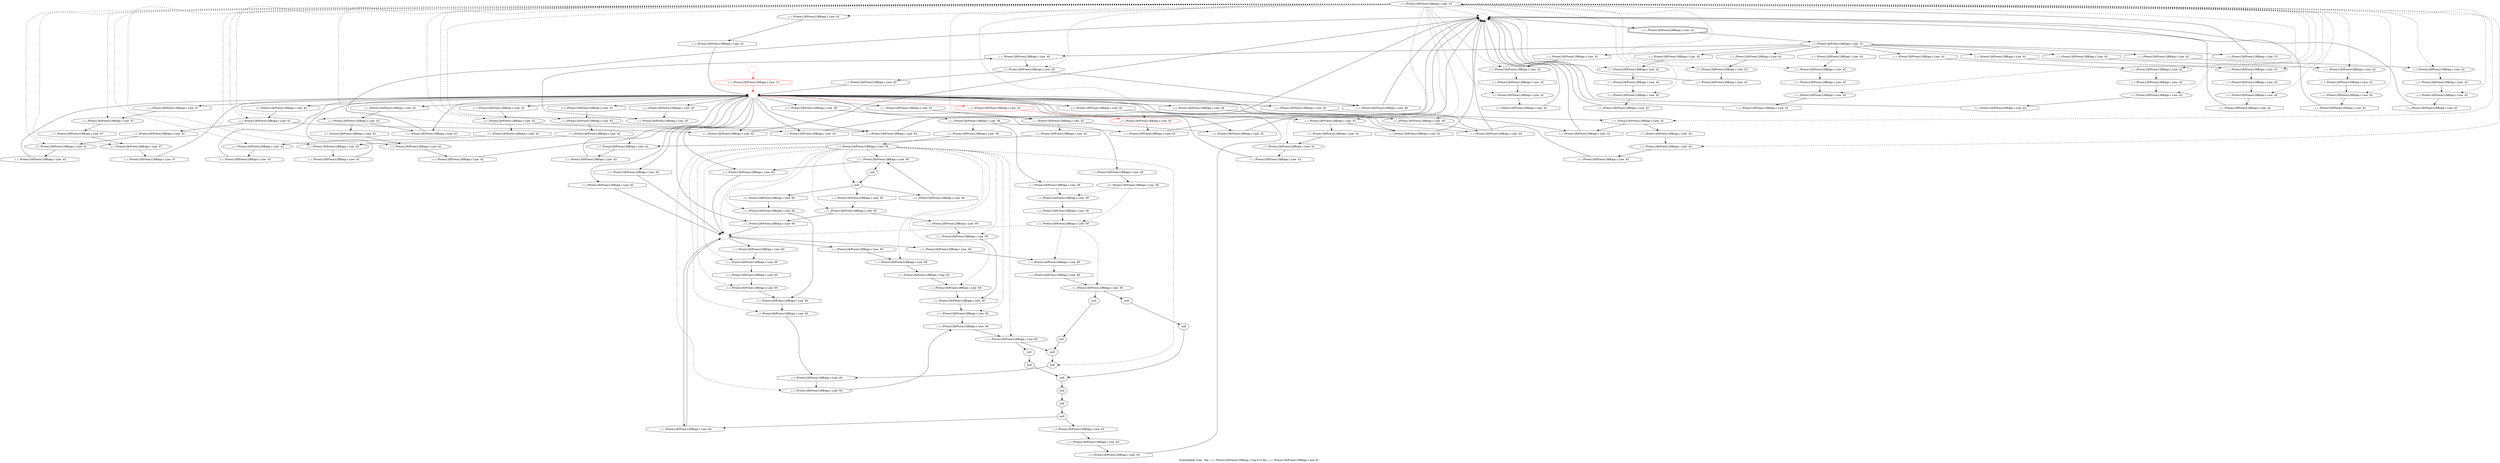 digraph "Vulnerability from 'file ../../../Preon128/Preon128B/api.c line 8 to file ../../../Preon128/Preon128B/api.c line 42 '  "{
label="Vulnerability from  'file ../../../Preon128/Preon128B/api.c line 8 to file ../../../Preon128/Preon128B/api.c line 42 ' ";
node_1162[shape=ellipse,style=solid,label="../../../Preon128/Preon128B/api.c Line  23"]
node_1159[shape=ellipse,style=dashed,label=""]
"node_1162"->"node_1159" [style=dashed]
node_1230[shape=ellipse,style=solid,label="../../../Preon128/Preon128B/api.c Line  42"]
"node_1162"->"node_1230" [style=dashed]
node_1232[shape=ellipse,style=solid,label="../../../Preon128/Preon128B/api.c Line  42"]
"node_1162"->"node_1232" [style=dashed]
node_1259[shape=ellipse,style=solid,label="../../../Preon128/Preon128B/api.c Line  47"]
"node_1162"->"node_1259" [style=dashed]
node_1190[shape=ellipse,style=solid,label="../../../Preon128/Preon128B/api.c Line  42"]
"node_1162"->"node_1190" [style=dashed]
node_1173[shape=ellipse,style=solid,label="../../../Preon128/Preon128B/api.c Line  42"]
"node_1162"->"node_1173" [style=dashed]
node_1261[shape=ellipse,style=solid,label="../../../Preon128/Preon128B/api.c Line  47"]
"node_1162"->"node_1261" [style=dashed]
node_1195[shape=ellipse,style=solid,label="../../../Preon128/Preon128B/api.c Line  42"]
"node_1162"->"node_1195" [style=dashed]
node_1241[shape=ellipse,style=solid,label="../../../Preon128/Preon128B/api.c Line  42"]
"node_1162"->"node_1241" [style=dashed]
node_1243[shape=ellipse,style=solid,label="../../../Preon128/Preon128B/api.c Line  42"]
"node_1162"->"node_1243" [style=dashed]
node_1245[shape=ellipse,style=solid,label="../../../Preon128/Preon128B/api.c Line  42"]
"node_1162"->"node_1245" [style=dashed]
node_1186[shape=ellipse,style=solid,label="../../../Preon128/Preon128B/api.c Line  42"]
"node_1162"->"node_1186" [style=dashed]
node_1250[shape=ellipse,style=solid,label="../../../Preon128/Preon128B/api.c Line  44"]
"node_1162"->"node_1250" [style=dashed]
node_1177[shape=ellipse,style=solid,label="../../../Preon128/Preon128B/api.c Line  42"]
"node_1162"->"node_1177" [style=dashed]
node_1217[shape=ellipse,style=solid,label="../../../Preon128/Preon128B/api.c Line  42"]
"node_1162"->"node_1217" [style=dashed]
node_1188[shape=ellipse,style=solid,label="../../../Preon128/Preon128B/api.c Line  42"]
"node_1162"->"node_1188" [style=dashed]
node_1179[shape=ellipse,style=solid,label="../../../Preon128/Preon128B/api.c Line  42"]
"node_1162"->"node_1179" [style=dashed]
node_1200[shape=ellipse,style=solid,label="../../../Preon128/Preon128B/api.c Line  42"]
"node_1162"->"node_1200" [style=dashed]
node_1202[shape=ellipse,style=solid,label="../../../Preon128/Preon128B/api.c Line  42"]
"node_1162"->"node_1202" [style=dashed]
node_1168[shape=ellipse,style=solid,label="../../../Preon128/Preon128B/api.c Line  42"]
"node_1162"->"node_1168" [style=dashed]
node_1221[shape=ellipse,style=solid,label="../../../Preon128/Preon128B/api.c Line  42"]
"node_1162"->"node_1221" [style=dashed]
node_1223[shape=ellipse,style=solid,label="../../../Preon128/Preon128B/api.c Line  42"]
"node_1162"->"node_1223" [style=dashed]
node_1184[shape=ellipse,style=solid,label="../../../Preon128/Preon128B/api.c Line  42"]
"node_1162"->"node_1184" [style=dashed]
node_1228[shape=ellipse,style=solid,label="../../../Preon128/Preon128B/api.c Line  42"]
"node_1162"->"node_1228" [style=dashed]
node_1175[shape=ellipse,style=solid,label="../../../Preon128/Preon128B/api.c Line  42"]
"node_1162"->"node_1175" [style=dashed]
node_1234[shape=ellipse,style=solid,label="../../../Preon128/Preon128B/api.c Line  42"]
"node_1162"->"node_1234" [style=dashed]
node_1164[shape=ellipse,style=solid,label="../../../Preon128/Preon128B/api.c Line  42"]
"node_1162"->"node_1164" [style=dashed]
node_1209[shape=ellipse,style=solid,label="../../../Preon128/Preon128B/api.c Line  42"]
"node_1162"->"node_1209" [style=dashed]
node_1211[shape=ellipse,style=solid,label="../../../Preon128/Preon128B/api.c Line  42", color=red]
"node_1162"->"node_1211" [style=dashed]
node_1207[shape=ellipse,style=solid,label="../../../Preon128/Preon128B/api.c Line  42"]
"node_1162"->"node_1207" [style=dashed]
node_1219[shape=ellipse,style=solid,label="../../../Preon128/Preon128B/api.c Line  42"]
"node_1162"->"node_1219" [style=dashed]
node_1197[shape=ellipse,style=solid,label="../../../Preon128/Preon128B/api.c Line  42"]
"node_1162"->"node_1197" [style=dashed]
node_1166[shape=ellipse,style=solid,label="../../../Preon128/Preon128B/api.c Line  42"]
"node_1162"->"node_1166" [style=dashed]
node_1253[shape=ellipse,style=solid,label="../../../Preon128/Preon128B/api.c Line  45"]
"node_1162"->"node_1253" [style=dashed]
node_1255[shape=ellipse,style=solid,label="../../../Preon128/Preon128B/api.c Line  45"]
"node_1162"->"node_1255" [style=dashed]
node_1239[shape=ellipse,style=solid,label="../../../Preon128/Preon128B/api.c Line  42"]
"node_1162"->"node_1239" [style=dashed]
node_1213[shape=ellipse,style=solid,label="../../../Preon128/Preon128B/api.c Line  42"]
"node_1162"->"node_1213" [style=dashed]
node_1161[shape=doubleoctagon,style=solid,label="../../../Preon128/Preon128B/api.c Line  22"]
node_1160[shape=ellipse,style=solid,label="../../../Preon128/Preon128B/api.c Line  22"]
"node_1161"->"node_1160"
node_1229[shape=octagon,style=solid,label="../../../Preon128/Preon128B/api.c Line  42"]
"node_1160"->"node_1229"
node_1174[shape=octagon,style=solid,label="../../../Preon128/Preon128B/api.c Line  42"]
"node_1160"->"node_1174"
node_1256[shape=octagon,style=solid,label="../../../Preon128/Preon128B/api.c Line  45"]
"node_1160"->"node_1256"
node_1196[shape=octagon,style=solid,label="../../../Preon128/Preon128B/api.c Line  42"]
"node_1160"->"node_1196"
node_1163[shape=octagon,style=solid,label="../../../Preon128/Preon128B/api.c Line  23"]
"node_1160"->"node_1163"
node_1185[shape=octagon,style=solid,label="../../../Preon128/Preon128B/api.c Line  42"]
"node_1160"->"node_1185"
node_1165[shape=octagon,style=solid,label="../../../Preon128/Preon128B/api.c Line  42"]
"node_1160"->"node_1165"
node_1208[shape=octagon,style=solid,label="../../../Preon128/Preon128B/api.c Line  42"]
"node_1160"->"node_1208"
node_1218[shape=octagon,style=solid,label="../../../Preon128/Preon128B/api.c Line  42"]
"node_1160"->"node_1218"
node_1240[shape=octagon,style=solid,label="../../../Preon128/Preon128B/api.c Line  42"]
"node_1160"->"node_1240"
"node_1159"->"node_1161"
node_1158[shape=octagon,style=solid,label="../../../Preon128/Preon128B/api.c Line  11", color=red]
node_1157[shape=ellipse,style=dashed,label="", color=red]
"node_1158"->"node_1157" [color=red]
node_1258[shape=octagon,style=solid,label="../../../Preon128/Preon128B/api.c Line  46"]
"node_1157"->"node_1258"
node_1260[shape=octagon,style=solid,label="../../../Preon128/Preon128B/api.c Line  47"]
"node_1157"->"node_1260"
node_1264[shape=octagon,style=solid,label="../../../Preon128/Preon128B/api.c Line  56"]
"node_1157"->"node_1264"
node_1319[shape=octagon,style=solid,label="../../../Preon128/Preon128B/api.c Line  62"]
"node_1157"->"node_1319"
node_1310[shape=octagon,style=solid,label="../../../Preon128/Preon128B/api.c Line  60"]
"node_1157"->"node_1310"
node_1244[shape=octagon,style=solid,label="../../../Preon128/Preon128B/api.c Line  42"]
"node_1157"->"node_1244"
node_1293[shape=octagon,style=solid,label="../../../Preon128/Preon128B/api.c Line  60"]
"node_1157"->"node_1293"
node_1248[shape=octagon,style=solid,label="../../../Preon128/Preon128B/api.c Line  42"]
"node_1157"->"node_1248"
node_1215[shape=octagon,style=solid,label="../../../Preon128/Preon128B/api.c Line  42"]
"node_1157"->"node_1215"
node_1189[shape=octagon,style=solid,label="../../../Preon128/Preon128B/api.c Line  42"]
"node_1157"->"node_1189"
node_1182[shape=octagon,style=solid,label="../../../Preon128/Preon128B/api.c Line  42"]
"node_1157"->"node_1182"
node_1178[shape=octagon,style=solid,label="../../../Preon128/Preon128B/api.c Line  42"]
"node_1157"->"node_1178"
node_1201[shape=octagon,style=solid,label="../../../Preon128/Preon128B/api.c Line  42"]
"node_1157"->"node_1201"
node_1205[shape=octagon,style=solid,label="../../../Preon128/Preon128B/api.c Line  42"]
"node_1157"->"node_1205"
node_1193[shape=octagon,style=solid,label="../../../Preon128/Preon128B/api.c Line  42"]
"node_1157"->"node_1193"
node_1171[shape=octagon,style=solid,label="../../../Preon128/Preon128B/api.c Line  42"]
"node_1157"->"node_1171"
node_1222[shape=octagon,style=solid,label="../../../Preon128/Preon128B/api.c Line  42"]
"node_1157"->"node_1222"
node_1167[shape=octagon,style=solid,label="../../../Preon128/Preon128B/api.c Line  42"]
"node_1157"->"node_1167"
node_1226[shape=octagon,style=solid,label="../../../Preon128/Preon128B/api.c Line  42"]
"node_1157"->"node_1226"
node_1233[shape=octagon,style=solid,label="../../../Preon128/Preon128B/api.c Line  42"]
"node_1157"->"node_1233"
node_1272[shape=octagon,style=solid,label="../../../Preon128/Preon128B/api.c Line  60"]
"node_1157"->"node_1272"
node_1251[shape=octagon,style=solid,label="../../../Preon128/Preon128B/api.c Line  44"]
"node_1157"->"node_1251"
node_1252[shape=octagon,style=solid,label="../../../Preon128/Preon128B/api.c Line  44"]
"node_1157"->"node_1252"
node_1254[shape=octagon,style=solid,label="../../../Preon128/Preon128B/api.c Line  45"]
"node_1157"->"node_1254"
node_1237[shape=octagon,style=solid,label="../../../Preon128/Preon128B/api.c Line  42"]
"node_1157"->"node_1237"
node_1212[shape=octagon,style=solid,label="../../../Preon128/Preon128B/api.c Line  42", color=red]
"node_1157"->"node_1212" [color=red]
node_1156[shape=ellipse,style=dashed,label="", color=red]
"node_1156"->"node_1158" [color=red]
"node_1229"->"node_1228"
node_1238[shape=octagon,style=solid,label="../../../Preon128/Preon128B/api.c Line  42"]
"node_1230"->"node_1238"
node_1231[shape=octagon,style=solid,label="../../../Preon128/Preon128B/api.c Line  42"]
"node_1231"->"node_1230"
node_1235[shape=octagon,style=solid,label="../../../Preon128/Preon128B/api.c Line  42"]
"node_1232"->"node_1235"
"node_1232"->"node_1237"
"node_1174"->"node_1173"
"node_1256"->"node_1255"
node_1257[shape=octagon,style=solid,label="../../../Preon128/Preon128B/api.c Line  45"]
"node_1257"->"node_1157"
"node_1258"->"node_1159"
node_1262[shape=octagon,style=solid,label="../../../Preon128/Preon128B/api.c Line  47"]
"node_1259"->"node_1262"
"node_1260"->"node_1259"
node_1192[shape=octagon,style=solid,label="../../../Preon128/Preon128B/api.c Line  42"]
"node_1190"->"node_1192"
node_1191[shape=octagon,style=solid,label="../../../Preon128/Preon128B/api.c Line  42"]
"node_1191"->"node_1190"
node_1176[shape=octagon,style=solid,label="../../../Preon128/Preon128B/api.c Line  42"]
"node_1173"->"node_1176"
node_1199[shape=octagon,style=solid,label="../../../Preon128/Preon128B/api.c Line  47"]
"node_1261"->"node_1199"
"node_1262"->"node_1261"
node_1263[shape=ellipse,style=solid,label="../../../Preon128/Preon128B/api.c Line  56"]
node_1266[shape=octagon,style=solid,label="../../../Preon128/Preon128B/api.c Line  58"]
"node_1263"->"node_1266"
node_1268[shape=octagon,style=solid,label="../../../Preon128/Preon128B/api.c Line  58"]
"node_1263"->"node_1268"
node_1282[shape=octagon,style=solid,label="../../../Preon128/Preon128B/api.c Line  58"]
"node_1263"->"node_1282"
"node_1264"->"node_1263"
node_1265[shape=ellipse,style=solid,label="../../../Preon128/Preon128B/api.c Line  58"]
node_1267[shape=ellipse,style=solid,label="../../../Preon128/Preon128B/api.c Line  58"]
"node_1265"->"node_1267" [style=dashed]
node_1269[shape=ellipse,style=solid,label="../../../Preon128/Preon128B/api.c Line  58"]
"node_1265"->"node_1269" [style=dashed]
node_1194[shape=octagon,style=solid,label="../../../Preon128/Preon128B/api.c Line  42"]
"node_1194"->"node_1159"
node_1198[shape=octagon,style=solid,label="../../../Preon128/Preon128B/api.c Line  42"]
"node_1195"->"node_1198"
"node_1196"->"node_1195"
node_1318[shape=octagon,style=solid,label="null"]
node_1317[shape=ellipse,style=solid,label="null"]
"node_1318"->"node_1317"
node_1271[shape=ellipse,style=dashed,label=""]
"node_1319"->"node_1271"
node_1320[shape=ellipse,style=solid,label="../../../Preon128/Preon128B/api.c Line  63"]
node_1322[shape=octagon,style=solid,label="../../../Preon128/Preon128B/api.c Line  63"]
"node_1320"->"node_1322"
node_1321[shape=octagon,style=solid,label="../../../Preon128/Preon128B/api.c Line  63"]
"node_1321"->"node_1320"
"node_1322"->"node_1157"
node_1323[shape=octagon,style=solid,label="../../../Preon128/Preon128B/api.c Line  64"]
"node_1323"->"node_1271"
"node_1310"->"node_1271"
node_1311[shape=ellipse,style=solid,label="../../../Preon128/Preon128B/api.c Line  60"]
node_1305[shape=octagon,style=solid,label="../../../Preon128/Preon128B/api.c Line  60"]
"node_1311"->"node_1305"
node_1312[shape=octagon,style=solid,label="../../../Preon128/Preon128B/api.c Line  60"]
"node_1312"->"node_1311"
node_1313[shape=ellipse,style=solid,label="null"]
node_1303[shape=octagon,style=solid,label="../../../Preon128/Preon128B/api.c Line  60"]
"node_1313"->"node_1303"
node_1314[shape=octagon,style=solid,label="null"]
"node_1314"->"node_1313"
node_1315[shape=ellipse,style=solid,label="null"]
"node_1315"->"node_1318"
node_1316[shape=octagon,style=solid,label="null"]
"node_1316"->"node_1315"
"node_1317"->"node_1321"
"node_1317"->"node_1323"
node_1249[shape=octagon,style=solid,label="../../../Preon128/Preon128B/api.c Line  42"]
"node_1241"->"node_1249"
node_1242[shape=octagon,style=solid,label="../../../Preon128/Preon128B/api.c Line  42"]
"node_1242"->"node_1241"
node_1246[shape=octagon,style=solid,label="../../../Preon128/Preon128B/api.c Line  42"]
"node_1243"->"node_1246"
"node_1243"->"node_1248"
"node_1244"->"node_1243"
node_1247[shape=octagon,style=solid,label="../../../Preon128/Preon128B/api.c Line  42"]
"node_1245"->"node_1247"
"node_1186"->"node_1194"
node_1187[shape=octagon,style=solid,label="../../../Preon128/Preon128B/api.c Line  42"]
"node_1187"->"node_1186"
node_1289[shape=ellipse,style=solid,label="../../../Preon128/Preon128B/api.c Line  60"]
node_1288[shape=octagon,style=solid,label="../../../Preon128/Preon128B/api.c Line  60"]
"node_1289"->"node_1288"
node_1290[shape=octagon,style=solid,label="../../../Preon128/Preon128B/api.c Line  60"]
"node_1290"->"node_1289"
node_1291[shape=ellipse,style=solid,label="../../../Preon128/Preon128B/api.c Line  60"]
"node_1291"->"node_1290"
node_1292[shape=octagon,style=solid,label="../../../Preon128/Preon128B/api.c Line  60"]
"node_1292"->"node_1291"
"node_1293"->"node_1271"
node_1294[shape=ellipse,style=solid,label="../../../Preon128/Preon128B/api.c Line  60"]
"node_1294"->"node_1293"
node_1297[shape=octagon,style=solid,label="null"]
"node_1294"->"node_1297"
node_1295[shape=octagon,style=solid,label="../../../Preon128/Preon128B/api.c Line  60"]
"node_1295"->"node_1294"
"node_1246"->"node_1245"
"node_1247"->"node_1157"
"node_1248"->"node_1159"
"node_1249"->"node_1159"
"node_1250"->"node_1252"
"node_1176"->"node_1175"
"node_1177"->"node_1182"
node_1180[shape=octagon,style=solid,label="../../../Preon128/Preon128B/api.c Line  42"]
"node_1177"->"node_1180"
"node_1215"->"node_1159"
node_1216[shape=octagon,style=solid,label="../../../Preon128/Preon128B/api.c Line  42"]
"node_1216"->"node_1159"
node_1220[shape=octagon,style=solid,label="../../../Preon128/Preon128B/api.c Line  42"]
"node_1217"->"node_1220"
"node_1188"->"node_1191"
"node_1188"->"node_1193"
"node_1189"->"node_1188"
"node_1182"->"node_1159"
node_1183[shape=octagon,style=solid,label="../../../Preon128/Preon128B/api.c Line  42"]
"node_1183"->"node_1159"
"node_1178"->"node_1177"
node_1181[shape=octagon,style=solid,label="../../../Preon128/Preon128B/api.c Line  42"]
"node_1179"->"node_1181"
node_1203[shape=octagon,style=solid,label="../../../Preon128/Preon128B/api.c Line  42"]
"node_1200"->"node_1203"
"node_1200"->"node_1205"
"node_1201"->"node_1200"
node_1204[shape=octagon,style=solid,label="../../../Preon128/Preon128B/api.c Line  42"]
"node_1202"->"node_1204"
"node_1266"->"node_1265"
node_1270[shape=octagon,style=solid,label="../../../Preon128/Preon128B/api.c Line  58"]
"node_1267"->"node_1270"
"node_1268"->"node_1267"
"node_1269"->"node_1271" [style=dashed]
node_1273[shape=ellipse,style=solid,label="../../../Preon128/Preon128B/api.c Line  60"]
"node_1269"->"node_1273" [style=dashed]
node_1275[shape=ellipse,style=solid,label="../../../Preon128/Preon128B/api.c Line  60"]
"node_1269"->"node_1275" [style=dashed]
"node_1270"->"node_1269"
"node_1203"->"node_1202"
"node_1204"->"node_1157"
"node_1205"->"node_1159"
"node_1192"->"node_1157"
"node_1193"->"node_1159"
"node_1171"->"node_1159"
node_1169[shape=octagon,style=solid,label="../../../Preon128/Preon128B/api.c Line  42"]
"node_1169"->"node_1168"
node_1296[shape=ellipse,style=solid,label="null"]
"node_1296"->"node_1312"
"node_1296"->"node_1295"
node_1301[shape=octagon,style=solid,label="../../../Preon128/Preon128B/api.c Line  60"]
"node_1296"->"node_1301"
"node_1297"->"node_1296"
node_1298[shape=ellipse,style=solid,label="../../../Preon128/Preon128B/api.c Line  60"]
"node_1298"->"node_1288"
node_1299[shape=octagon,style=solid,label="../../../Preon128/Preon128B/api.c Line  60"]
"node_1299"->"node_1298"
node_1300[shape=ellipse,style=solid,label="../../../Preon128/Preon128B/api.c Line  60"]
"node_1300"->"node_1310"
"node_1300"->"node_1299"
"node_1301"->"node_1300"
node_1302[shape=ellipse,style=solid,label="../../../Preon128/Preon128B/api.c Line  60"]
node_1286[shape=octagon,style=solid,label="../../../Preon128/Preon128B/api.c Line  60"]
"node_1302"->"node_1286"
node_1170[shape=octagon,style=solid,label="../../../Preon128/Preon128B/api.c Line  42"]
"node_1168"->"node_1170"
"node_1163"->"node_1162"
node_1224[shape=octagon,style=solid,label="../../../Preon128/Preon128B/api.c Line  42"]
"node_1221"->"node_1224"
"node_1221"->"node_1226"
"node_1222"->"node_1221"
node_1225[shape=octagon,style=solid,label="../../../Preon128/Preon128B/api.c Line  42"]
"node_1223"->"node_1225"
"node_1224"->"node_1223"
"node_1184"->"node_1187"
"node_1185"->"node_1184"
"node_1167"->"node_1166"
"node_1170"->"node_1157"
"node_1225"->"node_1157"
"node_1226"->"node_1159"
node_1227[shape=octagon,style=solid,label="../../../Preon128/Preon128B/api.c Line  42"]
"node_1227"->"node_1159"
"node_1228"->"node_1231"
"node_1175"->"node_1183"
"node_1165"->"node_1164"
"node_1233"->"node_1232"
node_1236[shape=octagon,style=solid,label="../../../Preon128/Preon128B/api.c Line  42"]
"node_1234"->"node_1236"
"node_1235"->"node_1234"
"node_1236"->"node_1157"
node_1172[shape=octagon,style=solid,label="../../../Preon128/Preon128B/api.c Line  42"]
"node_1164"->"node_1172"
"node_1180"->"node_1179"
"node_1181"->"node_1157"
"node_1209"->"node_1216"
node_1210[shape=octagon,style=solid,label="../../../Preon128/Preon128B/api.c Line  42"]
"node_1210"->"node_1209"
"node_1211"->"node_1215"
node_1206[shape=octagon,style=solid,label="../../../Preon128/Preon128B/api.c Line  42"]
"node_1206"->"node_1159"
"node_1207"->"node_1210"
"node_1208"->"node_1207"
"node_1303"->"node_1302"
node_1304[shape=ellipse,style=solid,label="../../../Preon128/Preon128B/api.c Line  60"]
"node_1304"->"node_1303"
"node_1305"->"node_1304"
node_1306[shape=ellipse,style=solid,label="../../../Preon128/Preon128B/api.c Line  60"]
"node_1306"->"node_1305"
node_1307[shape=octagon,style=solid,label="../../../Preon128/Preon128B/api.c Line  60"]
"node_1307"->"node_1306"
node_1308[shape=ellipse,style=solid,label="../../../Preon128/Preon128B/api.c Line  60"]
"node_1308"->"node_1307"
node_1309[shape=octagon,style=solid,label="../../../Preon128/Preon128B/api.c Line  60"]
"node_1309"->"node_1308"
"node_1218"->"node_1217"
"node_1219"->"node_1227"
"node_1220"->"node_1219"
"node_1172"->"node_1159"
"node_1271"->"node_1323"
"node_1271"->"node_1292"
"node_1271"->"node_1309"
node_1274[shape=octagon,style=solid,label="../../../Preon128/Preon128B/api.c Line  60"]
"node_1271"->"node_1274"
"node_1272"->"node_1271"
node_1276[shape=octagon,style=solid,label="../../../Preon128/Preon128B/api.c Line  60"]
"node_1273"->"node_1276"
"node_1274"->"node_1273"
node_1278[shape=octagon,style=solid,label="null"]
"node_1275"->"node_1278"
node_1280[shape=octagon,style=solid,label="null"]
"node_1275"->"node_1280"
"node_1197"->"node_1206"
"node_1198"->"node_1197"
"node_1199"->"node_1157"
"node_1166"->"node_1171"
"node_1166"->"node_1169"
"node_1251"->"node_1250"
"node_1252"->"node_1159"
"node_1253"->"node_1256"
"node_1254"->"node_1253"
"node_1255"->"node_1257"
"node_1255"->"node_1258"
"node_1237"->"node_1159"
"node_1238"->"node_1159"
"node_1239"->"node_1242"
"node_1240"->"node_1239"
"node_1276"->"node_1275"
node_1277[shape=ellipse,style=solid,label="null"]
"node_1277"->"node_1316"
"node_1278"->"node_1277"
node_1279[shape=ellipse,style=solid,label="null"]
"node_1279"->"node_1314"
"node_1280"->"node_1279"
node_1281[shape=ellipse,style=solid,label="../../../Preon128/Preon128B/api.c Line  58"]
"node_1281"->"node_1311" [style=dashed]
"node_1281"->"node_1313" [style=dashed]
"node_1281"->"node_1289" [style=dashed]
"node_1281"->"node_1291" [style=dashed]
"node_1281"->"node_1294" [style=dashed]
"node_1281"->"node_1296" [style=dashed]
"node_1281"->"node_1298" [style=dashed]
"node_1281"->"node_1300" [style=dashed]
"node_1281"->"node_1302" [style=dashed]
"node_1281"->"node_1304" [style=dashed]
"node_1281"->"node_1306" [style=dashed]
"node_1281"->"node_1308" [style=dashed]
"node_1281"->"node_1271" [style=dashed]
node_1285[shape=ellipse,style=solid,label="../../../Preon128/Preon128B/api.c Line  60"]
"node_1281"->"node_1285" [style=dashed]
node_1287[shape=ellipse,style=solid,label="../../../Preon128/Preon128B/api.c Line  60"]
"node_1281"->"node_1287" [style=dashed]
"node_1282"->"node_1281"
node_1283[shape=ellipse,style=solid,label="null"]
"node_1283"->"node_1316"
node_1284[shape=octagon,style=solid,label="null"]
"node_1284"->"node_1283"
"node_1285"->"node_1314"
"node_1285"->"node_1284"
"node_1286"->"node_1285"
"node_1287"->"node_1286"
"node_1288"->"node_1287"
"node_1212"->"node_1211" [color=red]
node_1214[shape=octagon,style=solid,label="../../../Preon128/Preon128B/api.c Line  42"]
"node_1213"->"node_1214"
"node_1214"->"node_1157"
}

